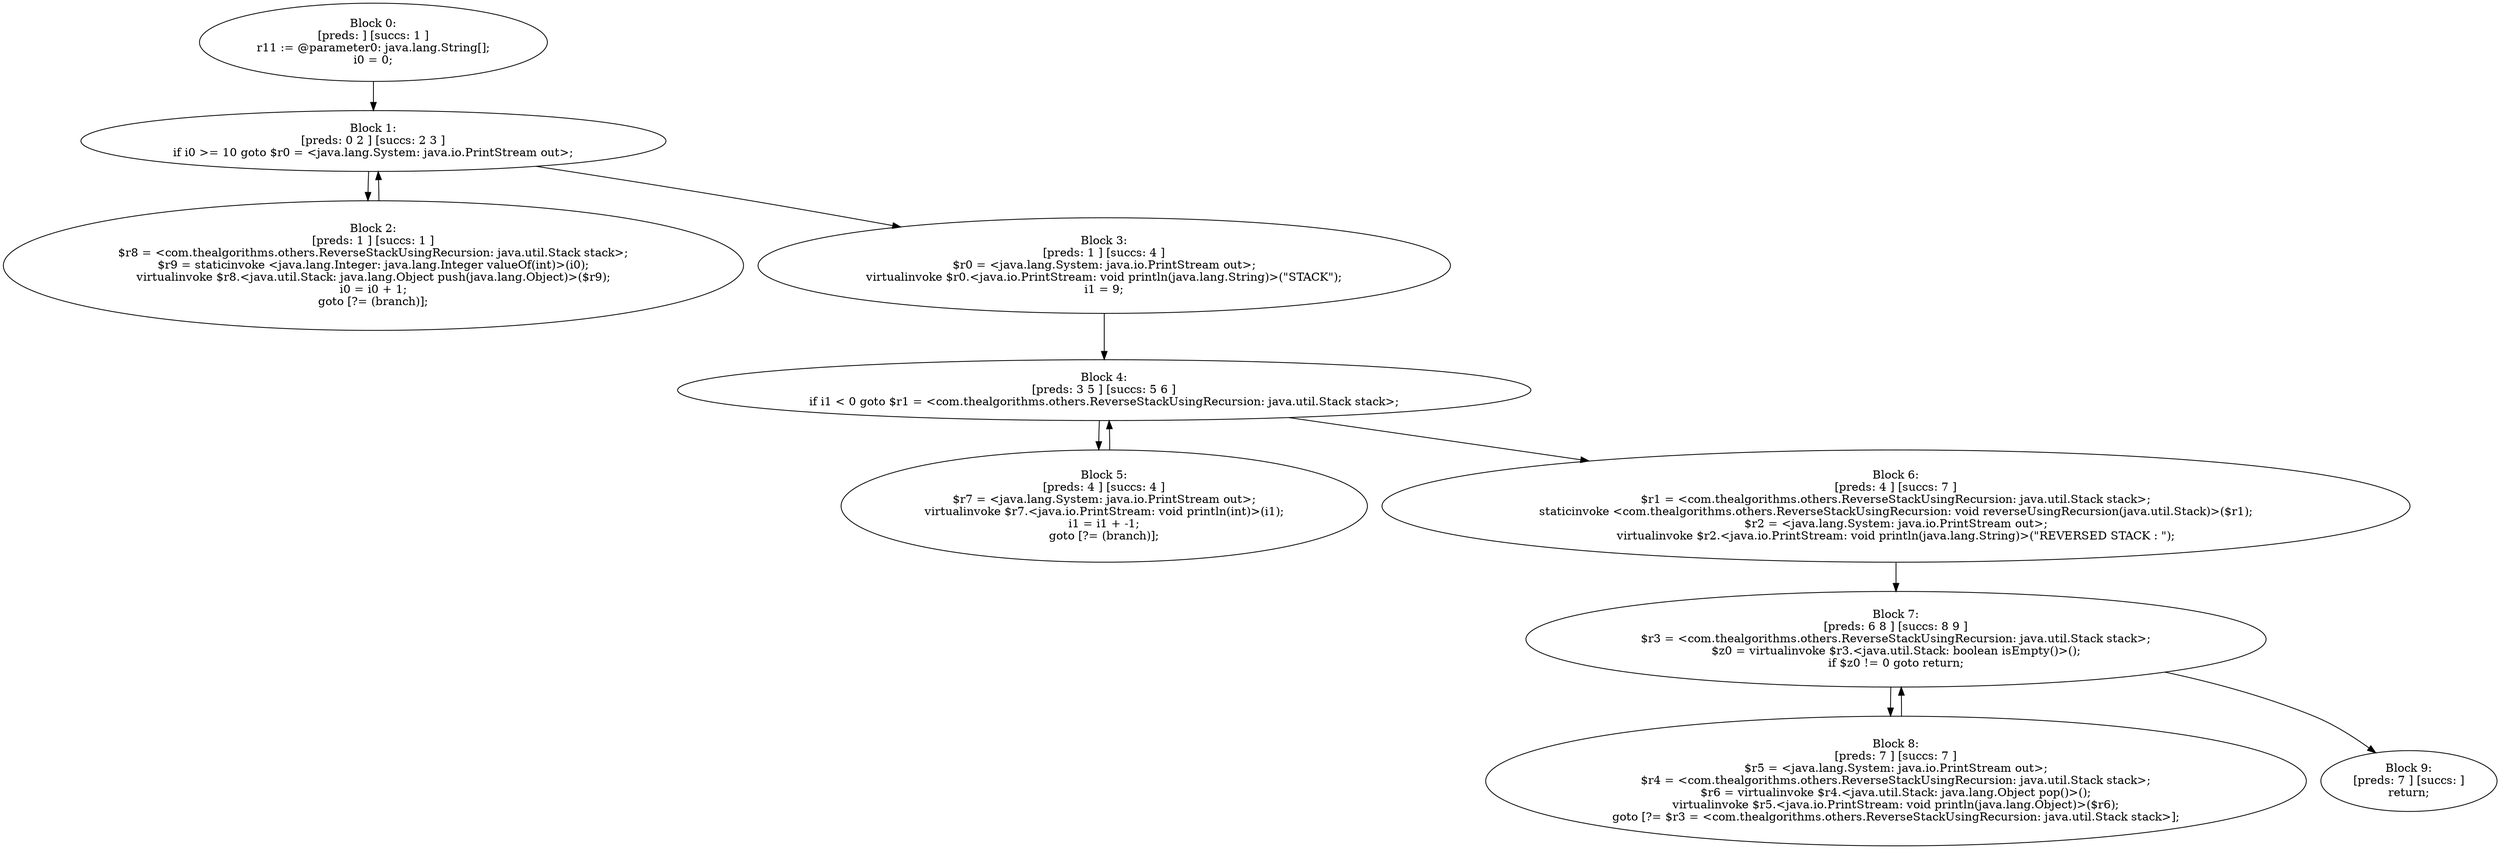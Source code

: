 digraph "unitGraph" {
    "Block 0:
[preds: ] [succs: 1 ]
r11 := @parameter0: java.lang.String[];
i0 = 0;
"
    "Block 1:
[preds: 0 2 ] [succs: 2 3 ]
if i0 >= 10 goto $r0 = <java.lang.System: java.io.PrintStream out>;
"
    "Block 2:
[preds: 1 ] [succs: 1 ]
$r8 = <com.thealgorithms.others.ReverseStackUsingRecursion: java.util.Stack stack>;
$r9 = staticinvoke <java.lang.Integer: java.lang.Integer valueOf(int)>(i0);
virtualinvoke $r8.<java.util.Stack: java.lang.Object push(java.lang.Object)>($r9);
i0 = i0 + 1;
goto [?= (branch)];
"
    "Block 3:
[preds: 1 ] [succs: 4 ]
$r0 = <java.lang.System: java.io.PrintStream out>;
virtualinvoke $r0.<java.io.PrintStream: void println(java.lang.String)>(\"STACK\");
i1 = 9;
"
    "Block 4:
[preds: 3 5 ] [succs: 5 6 ]
if i1 < 0 goto $r1 = <com.thealgorithms.others.ReverseStackUsingRecursion: java.util.Stack stack>;
"
    "Block 5:
[preds: 4 ] [succs: 4 ]
$r7 = <java.lang.System: java.io.PrintStream out>;
virtualinvoke $r7.<java.io.PrintStream: void println(int)>(i1);
i1 = i1 + -1;
goto [?= (branch)];
"
    "Block 6:
[preds: 4 ] [succs: 7 ]
$r1 = <com.thealgorithms.others.ReverseStackUsingRecursion: java.util.Stack stack>;
staticinvoke <com.thealgorithms.others.ReverseStackUsingRecursion: void reverseUsingRecursion(java.util.Stack)>($r1);
$r2 = <java.lang.System: java.io.PrintStream out>;
virtualinvoke $r2.<java.io.PrintStream: void println(java.lang.String)>(\"REVERSED STACK : \");
"
    "Block 7:
[preds: 6 8 ] [succs: 8 9 ]
$r3 = <com.thealgorithms.others.ReverseStackUsingRecursion: java.util.Stack stack>;
$z0 = virtualinvoke $r3.<java.util.Stack: boolean isEmpty()>();
if $z0 != 0 goto return;
"
    "Block 8:
[preds: 7 ] [succs: 7 ]
$r5 = <java.lang.System: java.io.PrintStream out>;
$r4 = <com.thealgorithms.others.ReverseStackUsingRecursion: java.util.Stack stack>;
$r6 = virtualinvoke $r4.<java.util.Stack: java.lang.Object pop()>();
virtualinvoke $r5.<java.io.PrintStream: void println(java.lang.Object)>($r6);
goto [?= $r3 = <com.thealgorithms.others.ReverseStackUsingRecursion: java.util.Stack stack>];
"
    "Block 9:
[preds: 7 ] [succs: ]
return;
"
    "Block 0:
[preds: ] [succs: 1 ]
r11 := @parameter0: java.lang.String[];
i0 = 0;
"->"Block 1:
[preds: 0 2 ] [succs: 2 3 ]
if i0 >= 10 goto $r0 = <java.lang.System: java.io.PrintStream out>;
";
    "Block 1:
[preds: 0 2 ] [succs: 2 3 ]
if i0 >= 10 goto $r0 = <java.lang.System: java.io.PrintStream out>;
"->"Block 2:
[preds: 1 ] [succs: 1 ]
$r8 = <com.thealgorithms.others.ReverseStackUsingRecursion: java.util.Stack stack>;
$r9 = staticinvoke <java.lang.Integer: java.lang.Integer valueOf(int)>(i0);
virtualinvoke $r8.<java.util.Stack: java.lang.Object push(java.lang.Object)>($r9);
i0 = i0 + 1;
goto [?= (branch)];
";
    "Block 1:
[preds: 0 2 ] [succs: 2 3 ]
if i0 >= 10 goto $r0 = <java.lang.System: java.io.PrintStream out>;
"->"Block 3:
[preds: 1 ] [succs: 4 ]
$r0 = <java.lang.System: java.io.PrintStream out>;
virtualinvoke $r0.<java.io.PrintStream: void println(java.lang.String)>(\"STACK\");
i1 = 9;
";
    "Block 2:
[preds: 1 ] [succs: 1 ]
$r8 = <com.thealgorithms.others.ReverseStackUsingRecursion: java.util.Stack stack>;
$r9 = staticinvoke <java.lang.Integer: java.lang.Integer valueOf(int)>(i0);
virtualinvoke $r8.<java.util.Stack: java.lang.Object push(java.lang.Object)>($r9);
i0 = i0 + 1;
goto [?= (branch)];
"->"Block 1:
[preds: 0 2 ] [succs: 2 3 ]
if i0 >= 10 goto $r0 = <java.lang.System: java.io.PrintStream out>;
";
    "Block 3:
[preds: 1 ] [succs: 4 ]
$r0 = <java.lang.System: java.io.PrintStream out>;
virtualinvoke $r0.<java.io.PrintStream: void println(java.lang.String)>(\"STACK\");
i1 = 9;
"->"Block 4:
[preds: 3 5 ] [succs: 5 6 ]
if i1 < 0 goto $r1 = <com.thealgorithms.others.ReverseStackUsingRecursion: java.util.Stack stack>;
";
    "Block 4:
[preds: 3 5 ] [succs: 5 6 ]
if i1 < 0 goto $r1 = <com.thealgorithms.others.ReverseStackUsingRecursion: java.util.Stack stack>;
"->"Block 5:
[preds: 4 ] [succs: 4 ]
$r7 = <java.lang.System: java.io.PrintStream out>;
virtualinvoke $r7.<java.io.PrintStream: void println(int)>(i1);
i1 = i1 + -1;
goto [?= (branch)];
";
    "Block 4:
[preds: 3 5 ] [succs: 5 6 ]
if i1 < 0 goto $r1 = <com.thealgorithms.others.ReverseStackUsingRecursion: java.util.Stack stack>;
"->"Block 6:
[preds: 4 ] [succs: 7 ]
$r1 = <com.thealgorithms.others.ReverseStackUsingRecursion: java.util.Stack stack>;
staticinvoke <com.thealgorithms.others.ReverseStackUsingRecursion: void reverseUsingRecursion(java.util.Stack)>($r1);
$r2 = <java.lang.System: java.io.PrintStream out>;
virtualinvoke $r2.<java.io.PrintStream: void println(java.lang.String)>(\"REVERSED STACK : \");
";
    "Block 5:
[preds: 4 ] [succs: 4 ]
$r7 = <java.lang.System: java.io.PrintStream out>;
virtualinvoke $r7.<java.io.PrintStream: void println(int)>(i1);
i1 = i1 + -1;
goto [?= (branch)];
"->"Block 4:
[preds: 3 5 ] [succs: 5 6 ]
if i1 < 0 goto $r1 = <com.thealgorithms.others.ReverseStackUsingRecursion: java.util.Stack stack>;
";
    "Block 6:
[preds: 4 ] [succs: 7 ]
$r1 = <com.thealgorithms.others.ReverseStackUsingRecursion: java.util.Stack stack>;
staticinvoke <com.thealgorithms.others.ReverseStackUsingRecursion: void reverseUsingRecursion(java.util.Stack)>($r1);
$r2 = <java.lang.System: java.io.PrintStream out>;
virtualinvoke $r2.<java.io.PrintStream: void println(java.lang.String)>(\"REVERSED STACK : \");
"->"Block 7:
[preds: 6 8 ] [succs: 8 9 ]
$r3 = <com.thealgorithms.others.ReverseStackUsingRecursion: java.util.Stack stack>;
$z0 = virtualinvoke $r3.<java.util.Stack: boolean isEmpty()>();
if $z0 != 0 goto return;
";
    "Block 7:
[preds: 6 8 ] [succs: 8 9 ]
$r3 = <com.thealgorithms.others.ReverseStackUsingRecursion: java.util.Stack stack>;
$z0 = virtualinvoke $r3.<java.util.Stack: boolean isEmpty()>();
if $z0 != 0 goto return;
"->"Block 8:
[preds: 7 ] [succs: 7 ]
$r5 = <java.lang.System: java.io.PrintStream out>;
$r4 = <com.thealgorithms.others.ReverseStackUsingRecursion: java.util.Stack stack>;
$r6 = virtualinvoke $r4.<java.util.Stack: java.lang.Object pop()>();
virtualinvoke $r5.<java.io.PrintStream: void println(java.lang.Object)>($r6);
goto [?= $r3 = <com.thealgorithms.others.ReverseStackUsingRecursion: java.util.Stack stack>];
";
    "Block 7:
[preds: 6 8 ] [succs: 8 9 ]
$r3 = <com.thealgorithms.others.ReverseStackUsingRecursion: java.util.Stack stack>;
$z0 = virtualinvoke $r3.<java.util.Stack: boolean isEmpty()>();
if $z0 != 0 goto return;
"->"Block 9:
[preds: 7 ] [succs: ]
return;
";
    "Block 8:
[preds: 7 ] [succs: 7 ]
$r5 = <java.lang.System: java.io.PrintStream out>;
$r4 = <com.thealgorithms.others.ReverseStackUsingRecursion: java.util.Stack stack>;
$r6 = virtualinvoke $r4.<java.util.Stack: java.lang.Object pop()>();
virtualinvoke $r5.<java.io.PrintStream: void println(java.lang.Object)>($r6);
goto [?= $r3 = <com.thealgorithms.others.ReverseStackUsingRecursion: java.util.Stack stack>];
"->"Block 7:
[preds: 6 8 ] [succs: 8 9 ]
$r3 = <com.thealgorithms.others.ReverseStackUsingRecursion: java.util.Stack stack>;
$z0 = virtualinvoke $r3.<java.util.Stack: boolean isEmpty()>();
if $z0 != 0 goto return;
";
}
